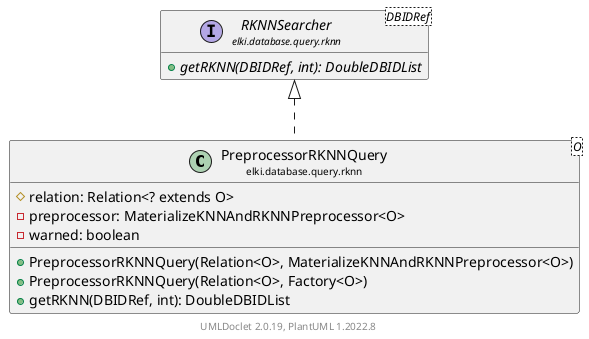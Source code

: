 @startuml
    remove .*\.(Instance|Par|Parameterizer|Factory)$
    set namespaceSeparator none
    hide empty fields
    hide empty methods

    class "<size:14>PreprocessorRKNNQuery\n<size:10>elki.database.query.rknn" as elki.database.query.rknn.PreprocessorRKNNQuery<O> [[PreprocessorRKNNQuery.html]] {
        #relation: Relation<? extends O>
        -preprocessor: MaterializeKNNAndRKNNPreprocessor<O>
        -warned: boolean
        +PreprocessorRKNNQuery(Relation<O>, MaterializeKNNAndRKNNPreprocessor<O>)
        +PreprocessorRKNNQuery(Relation<O>, Factory<O>)
        +getRKNN(DBIDRef, int): DoubleDBIDList
    }

    interface "<size:14>RKNNSearcher\n<size:10>elki.database.query.rknn" as elki.database.query.rknn.RKNNSearcher<DBIDRef> [[RKNNSearcher.html]] {
        {abstract} +getRKNN(DBIDRef, int): DoubleDBIDList
    }

    elki.database.query.rknn.RKNNSearcher <|.. elki.database.query.rknn.PreprocessorRKNNQuery

    center footer UMLDoclet 2.0.19, PlantUML 1.2022.8
@enduml
